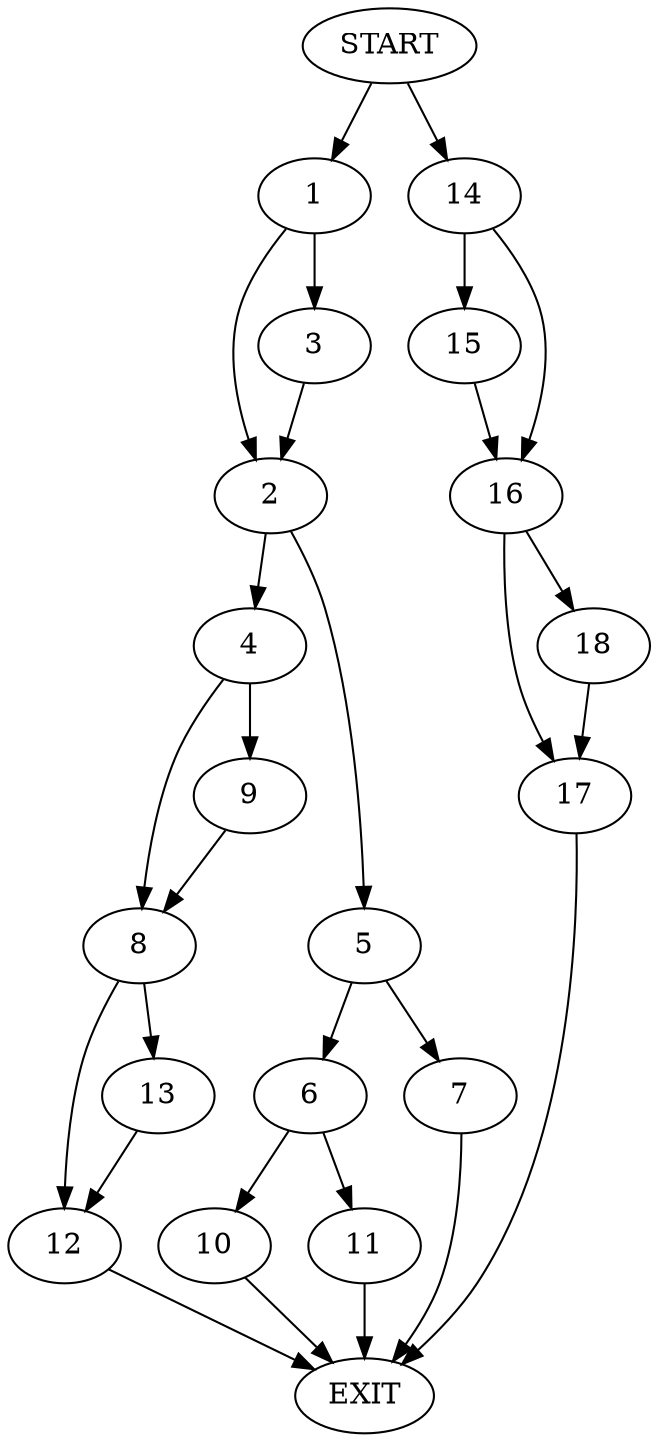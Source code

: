 digraph {
0 [label="START"]
19 [label="EXIT"]
0 -> 1
1 -> 2
1 -> 3
3 -> 2
2 -> 4
2 -> 5
5 -> 6
5 -> 7
4 -> 8
4 -> 9
6 -> 10
6 -> 11
7 -> 19
11 -> 19
10 -> 19
9 -> 8
8 -> 12
8 -> 13
13 -> 12
12 -> 19
0 -> 14
14 -> 15
14 -> 16
16 -> 17
16 -> 18
15 -> 16
17 -> 19
18 -> 17
}
